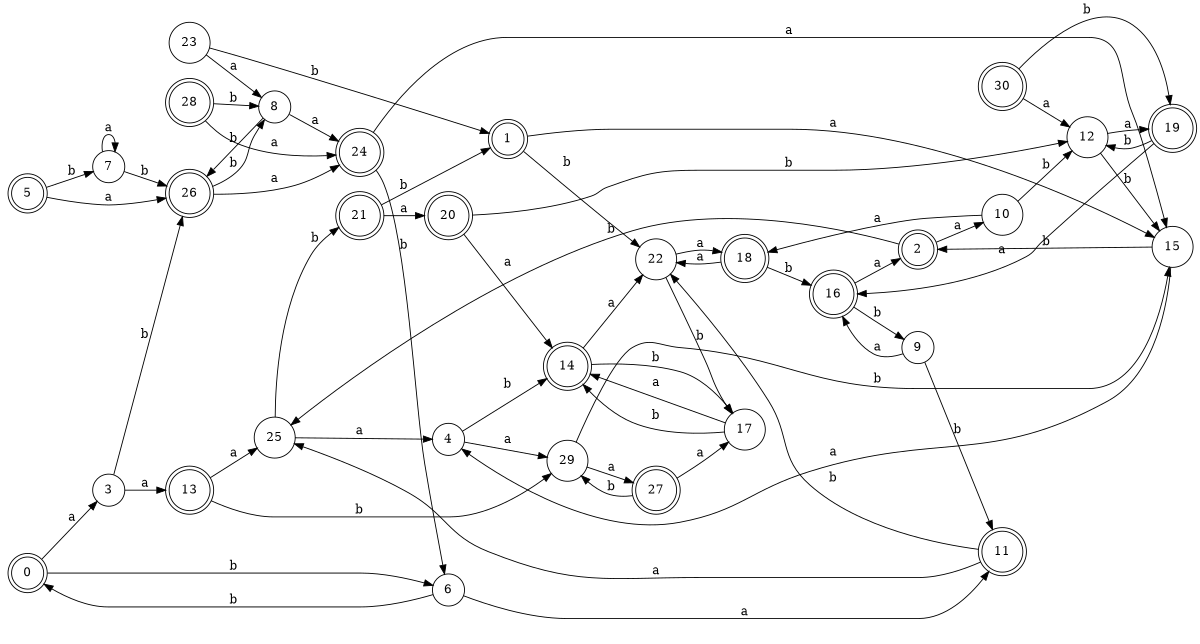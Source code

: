 digraph n25_4 {
__start0 [label="" shape="none"];

rankdir=LR;
size="8,5";

s0 [style="rounded,filled", color="black", fillcolor="white" shape="doublecircle", label="0"];
s1 [style="rounded,filled", color="black", fillcolor="white" shape="doublecircle", label="1"];
s2 [style="rounded,filled", color="black", fillcolor="white" shape="doublecircle", label="2"];
s3 [style="filled", color="black", fillcolor="white" shape="circle", label="3"];
s4 [style="filled", color="black", fillcolor="white" shape="circle", label="4"];
s5 [style="rounded,filled", color="black", fillcolor="white" shape="doublecircle", label="5"];
s6 [style="filled", color="black", fillcolor="white" shape="circle", label="6"];
s7 [style="filled", color="black", fillcolor="white" shape="circle", label="7"];
s8 [style="filled", color="black", fillcolor="white" shape="circle", label="8"];
s9 [style="filled", color="black", fillcolor="white" shape="circle", label="9"];
s10 [style="filled", color="black", fillcolor="white" shape="circle", label="10"];
s11 [style="rounded,filled", color="black", fillcolor="white" shape="doublecircle", label="11"];
s12 [style="filled", color="black", fillcolor="white" shape="circle", label="12"];
s13 [style="rounded,filled", color="black", fillcolor="white" shape="doublecircle", label="13"];
s14 [style="rounded,filled", color="black", fillcolor="white" shape="doublecircle", label="14"];
s15 [style="filled", color="black", fillcolor="white" shape="circle", label="15"];
s16 [style="rounded,filled", color="black", fillcolor="white" shape="doublecircle", label="16"];
s17 [style="filled", color="black", fillcolor="white" shape="circle", label="17"];
s18 [style="rounded,filled", color="black", fillcolor="white" shape="doublecircle", label="18"];
s19 [style="rounded,filled", color="black", fillcolor="white" shape="doublecircle", label="19"];
s20 [style="rounded,filled", color="black", fillcolor="white" shape="doublecircle", label="20"];
s21 [style="rounded,filled", color="black", fillcolor="white" shape="doublecircle", label="21"];
s22 [style="filled", color="black", fillcolor="white" shape="circle", label="22"];
s23 [style="filled", color="black", fillcolor="white" shape="circle", label="23"];
s24 [style="rounded,filled", color="black", fillcolor="white" shape="doublecircle", label="24"];
s25 [style="filled", color="black", fillcolor="white" shape="circle", label="25"];
s26 [style="rounded,filled", color="black", fillcolor="white" shape="doublecircle", label="26"];
s27 [style="rounded,filled", color="black", fillcolor="white" shape="doublecircle", label="27"];
s28 [style="rounded,filled", color="black", fillcolor="white" shape="doublecircle", label="28"];
s29 [style="filled", color="black", fillcolor="white" shape="circle", label="29"];
s30 [style="rounded,filled", color="black", fillcolor="white" shape="doublecircle", label="30"];
s0 -> s3 [label="a"];
s0 -> s6 [label="b"];
s1 -> s15 [label="a"];
s1 -> s22 [label="b"];
s2 -> s10 [label="a"];
s2 -> s25 [label="b"];
s3 -> s13 [label="a"];
s3 -> s26 [label="b"];
s4 -> s29 [label="a"];
s4 -> s14 [label="b"];
s5 -> s26 [label="a"];
s5 -> s7 [label="b"];
s6 -> s11 [label="a"];
s6 -> s0 [label="b"];
s7 -> s7 [label="a"];
s7 -> s26 [label="b"];
s8 -> s24 [label="a"];
s8 -> s26 [label="b"];
s9 -> s16 [label="a"];
s9 -> s11 [label="b"];
s10 -> s18 [label="a"];
s10 -> s12 [label="b"];
s11 -> s25 [label="a"];
s11 -> s22 [label="b"];
s12 -> s19 [label="a"];
s12 -> s15 [label="b"];
s13 -> s25 [label="a"];
s13 -> s29 [label="b"];
s14 -> s22 [label="a"];
s14 -> s17 [label="b"];
s15 -> s4 [label="a"];
s15 -> s2 [label="b"];
s16 -> s2 [label="a"];
s16 -> s9 [label="b"];
s17 -> s14 [label="a"];
s17 -> s14 [label="b"];
s18 -> s22 [label="a"];
s18 -> s16 [label="b"];
s19 -> s16 [label="a"];
s19 -> s12 [label="b"];
s20 -> s14 [label="a"];
s20 -> s12 [label="b"];
s21 -> s20 [label="a"];
s21 -> s1 [label="b"];
s22 -> s18 [label="a"];
s22 -> s17 [label="b"];
s23 -> s8 [label="a"];
s23 -> s1 [label="b"];
s24 -> s15 [label="a"];
s24 -> s6 [label="b"];
s25 -> s4 [label="a"];
s25 -> s21 [label="b"];
s26 -> s24 [label="a"];
s26 -> s8 [label="b"];
s27 -> s17 [label="a"];
s27 -> s29 [label="b"];
s28 -> s24 [label="a"];
s28 -> s8 [label="b"];
s29 -> s27 [label="a"];
s29 -> s15 [label="b"];
s30 -> s12 [label="a"];
s30 -> s19 [label="b"];

}